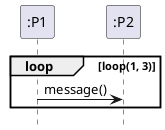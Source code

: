 @startuml
hide footbox

participant ":P1" as P1
participant ":P2" as P2

loop loop(1, 3)
  P1 -> P2 : message()
end loop

@enduml
